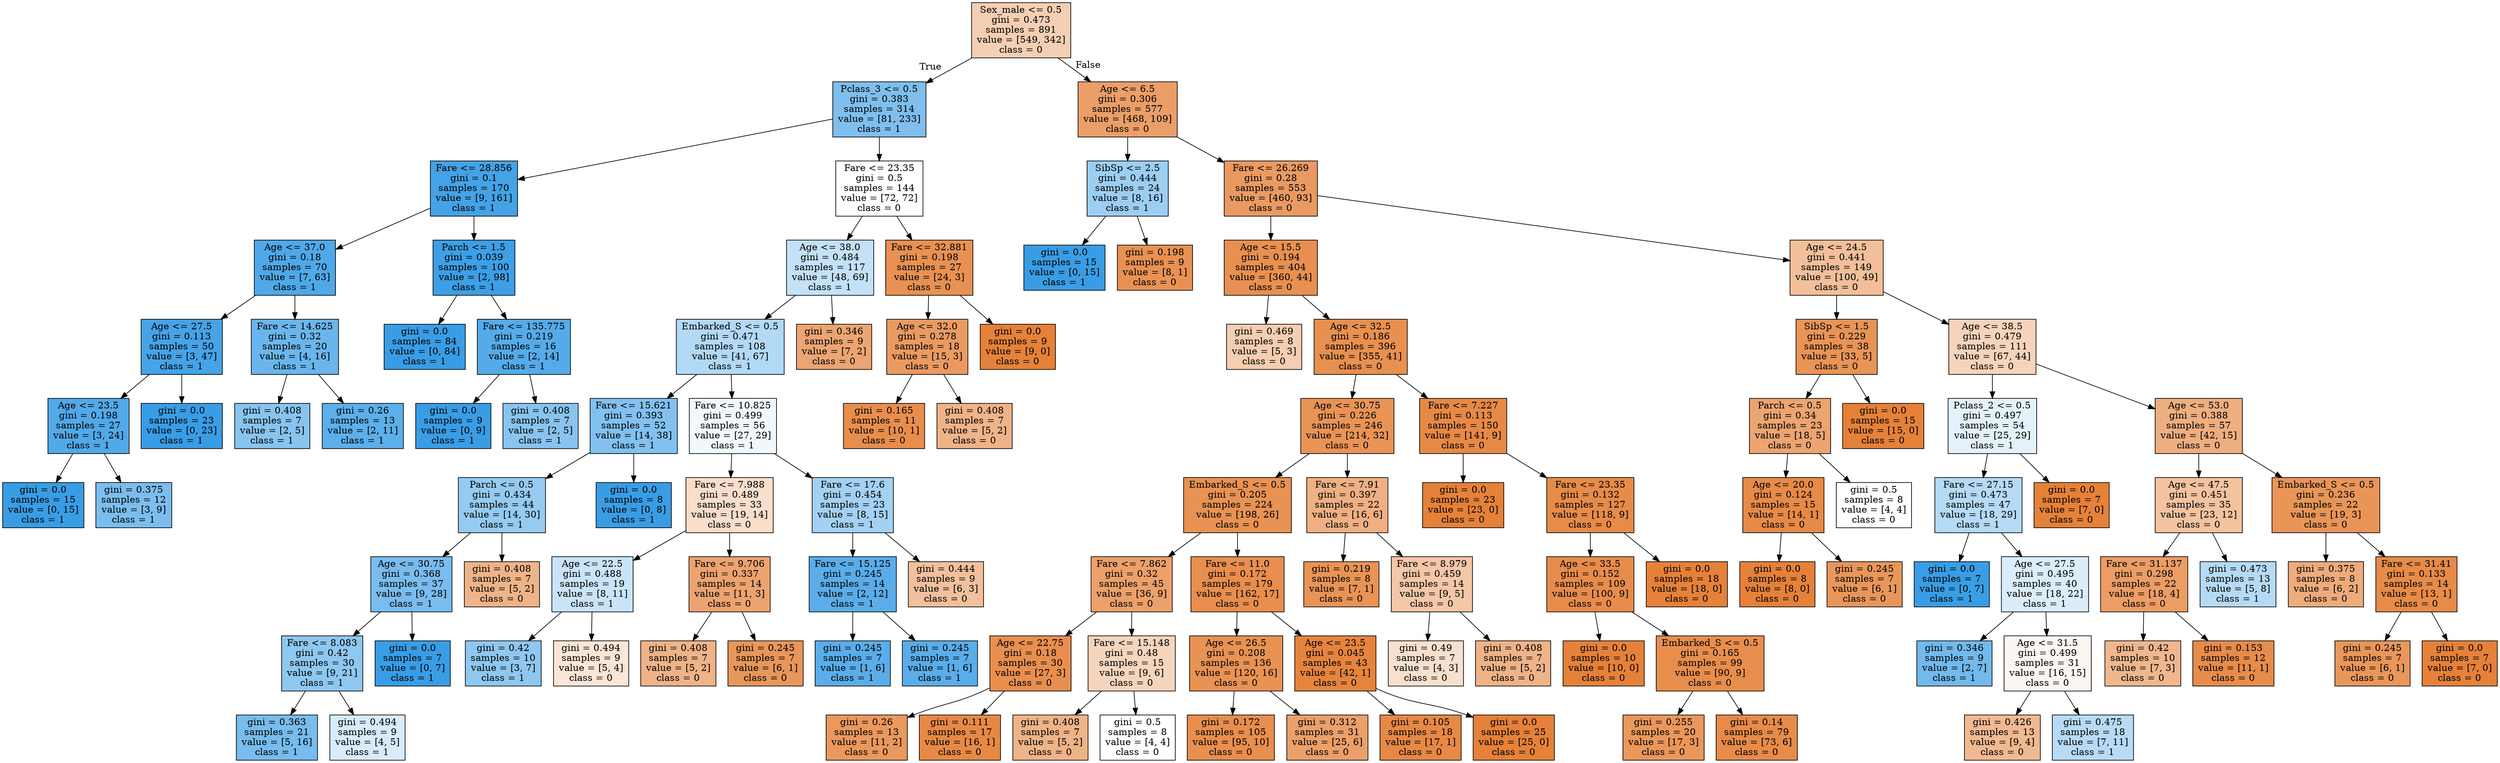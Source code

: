 digraph Tree {
node [shape=box, style="filled", color="black"] ;
0 [label="Sex_male <= 0.5\ngini = 0.473\nsamples = 891\nvalue = [549, 342]\nclass = 0", fillcolor="#f5cfb4"] ;
1 [label="Pclass_3 <= 0.5\ngini = 0.383\nsamples = 314\nvalue = [81, 233]\nclass = 1", fillcolor="#7ebfee"] ;
0 -> 1 [labeldistance=2.5, labelangle=45, headlabel="True"] ;
2 [label="Fare <= 28.856\ngini = 0.1\nsamples = 170\nvalue = [9, 161]\nclass = 1", fillcolor="#44a2e6"] ;
1 -> 2 ;
3 [label="Age <= 37.0\ngini = 0.18\nsamples = 70\nvalue = [7, 63]\nclass = 1", fillcolor="#4fa8e8"] ;
2 -> 3 ;
4 [label="Age <= 27.5\ngini = 0.113\nsamples = 50\nvalue = [3, 47]\nclass = 1", fillcolor="#46a3e7"] ;
3 -> 4 ;
5 [label="Age <= 23.5\ngini = 0.198\nsamples = 27\nvalue = [3, 24]\nclass = 1", fillcolor="#52a9e8"] ;
4 -> 5 ;
6 [label="gini = 0.0\nsamples = 15\nvalue = [0, 15]\nclass = 1", fillcolor="#399de5"] ;
5 -> 6 ;
7 [label="gini = 0.375\nsamples = 12\nvalue = [3, 9]\nclass = 1", fillcolor="#7bbeee"] ;
5 -> 7 ;
8 [label="gini = 0.0\nsamples = 23\nvalue = [0, 23]\nclass = 1", fillcolor="#399de5"] ;
4 -> 8 ;
9 [label="Fare <= 14.625\ngini = 0.32\nsamples = 20\nvalue = [4, 16]\nclass = 1", fillcolor="#6ab6ec"] ;
3 -> 9 ;
10 [label="gini = 0.408\nsamples = 7\nvalue = [2, 5]\nclass = 1", fillcolor="#88c4ef"] ;
9 -> 10 ;
11 [label="gini = 0.26\nsamples = 13\nvalue = [2, 11]\nclass = 1", fillcolor="#5dafea"] ;
9 -> 11 ;
12 [label="Parch <= 1.5\ngini = 0.039\nsamples = 100\nvalue = [2, 98]\nclass = 1", fillcolor="#3d9fe6"] ;
2 -> 12 ;
13 [label="gini = 0.0\nsamples = 84\nvalue = [0, 84]\nclass = 1", fillcolor="#399de5"] ;
12 -> 13 ;
14 [label="Fare <= 135.775\ngini = 0.219\nsamples = 16\nvalue = [2, 14]\nclass = 1", fillcolor="#55abe9"] ;
12 -> 14 ;
15 [label="gini = 0.0\nsamples = 9\nvalue = [0, 9]\nclass = 1", fillcolor="#399de5"] ;
14 -> 15 ;
16 [label="gini = 0.408\nsamples = 7\nvalue = [2, 5]\nclass = 1", fillcolor="#88c4ef"] ;
14 -> 16 ;
17 [label="Fare <= 23.35\ngini = 0.5\nsamples = 144\nvalue = [72, 72]\nclass = 0", fillcolor="#ffffff"] ;
1 -> 17 ;
18 [label="Age <= 38.0\ngini = 0.484\nsamples = 117\nvalue = [48, 69]\nclass = 1", fillcolor="#c3e1f7"] ;
17 -> 18 ;
19 [label="Embarked_S <= 0.5\ngini = 0.471\nsamples = 108\nvalue = [41, 67]\nclass = 1", fillcolor="#b2d9f5"] ;
18 -> 19 ;
20 [label="Fare <= 15.621\ngini = 0.393\nsamples = 52\nvalue = [14, 38]\nclass = 1", fillcolor="#82c1ef"] ;
19 -> 20 ;
21 [label="Parch <= 0.5\ngini = 0.434\nsamples = 44\nvalue = [14, 30]\nclass = 1", fillcolor="#95cbf1"] ;
20 -> 21 ;
22 [label="Age <= 30.75\ngini = 0.368\nsamples = 37\nvalue = [9, 28]\nclass = 1", fillcolor="#79bced"] ;
21 -> 22 ;
23 [label="Fare <= 8.083\ngini = 0.42\nsamples = 30\nvalue = [9, 21]\nclass = 1", fillcolor="#8ec7f0"] ;
22 -> 23 ;
24 [label="gini = 0.363\nsamples = 21\nvalue = [5, 16]\nclass = 1", fillcolor="#77bced"] ;
23 -> 24 ;
25 [label="gini = 0.494\nsamples = 9\nvalue = [4, 5]\nclass = 1", fillcolor="#d7ebfa"] ;
23 -> 25 ;
26 [label="gini = 0.0\nsamples = 7\nvalue = [0, 7]\nclass = 1", fillcolor="#399de5"] ;
22 -> 26 ;
27 [label="gini = 0.408\nsamples = 7\nvalue = [5, 2]\nclass = 0", fillcolor="#efb388"] ;
21 -> 27 ;
28 [label="gini = 0.0\nsamples = 8\nvalue = [0, 8]\nclass = 1", fillcolor="#399de5"] ;
20 -> 28 ;
29 [label="Fare <= 10.825\ngini = 0.499\nsamples = 56\nvalue = [27, 29]\nclass = 1", fillcolor="#f1f8fd"] ;
19 -> 29 ;
30 [label="Fare <= 7.988\ngini = 0.489\nsamples = 33\nvalue = [19, 14]\nclass = 0", fillcolor="#f8decb"] ;
29 -> 30 ;
31 [label="Age <= 22.5\ngini = 0.488\nsamples = 19\nvalue = [8, 11]\nclass = 1", fillcolor="#c9e4f8"] ;
30 -> 31 ;
32 [label="gini = 0.42\nsamples = 10\nvalue = [3, 7]\nclass = 1", fillcolor="#8ec7f0"] ;
31 -> 32 ;
33 [label="gini = 0.494\nsamples = 9\nvalue = [5, 4]\nclass = 0", fillcolor="#fae6d7"] ;
31 -> 33 ;
34 [label="Fare <= 9.706\ngini = 0.337\nsamples = 14\nvalue = [11, 3]\nclass = 0", fillcolor="#eca36f"] ;
30 -> 34 ;
35 [label="gini = 0.408\nsamples = 7\nvalue = [5, 2]\nclass = 0", fillcolor="#efb388"] ;
34 -> 35 ;
36 [label="gini = 0.245\nsamples = 7\nvalue = [6, 1]\nclass = 0", fillcolor="#e9965a"] ;
34 -> 36 ;
37 [label="Fare <= 17.6\ngini = 0.454\nsamples = 23\nvalue = [8, 15]\nclass = 1", fillcolor="#a3d1f3"] ;
29 -> 37 ;
38 [label="Fare <= 15.125\ngini = 0.245\nsamples = 14\nvalue = [2, 12]\nclass = 1", fillcolor="#5aade9"] ;
37 -> 38 ;
39 [label="gini = 0.245\nsamples = 7\nvalue = [1, 6]\nclass = 1", fillcolor="#5aade9"] ;
38 -> 39 ;
40 [label="gini = 0.245\nsamples = 7\nvalue = [1, 6]\nclass = 1", fillcolor="#5aade9"] ;
38 -> 40 ;
41 [label="gini = 0.444\nsamples = 9\nvalue = [6, 3]\nclass = 0", fillcolor="#f2c09c"] ;
37 -> 41 ;
42 [label="gini = 0.346\nsamples = 9\nvalue = [7, 2]\nclass = 0", fillcolor="#eca572"] ;
18 -> 42 ;
43 [label="Fare <= 32.881\ngini = 0.198\nsamples = 27\nvalue = [24, 3]\nclass = 0", fillcolor="#e89152"] ;
17 -> 43 ;
44 [label="Age <= 32.0\ngini = 0.278\nsamples = 18\nvalue = [15, 3]\nclass = 0", fillcolor="#ea9a61"] ;
43 -> 44 ;
45 [label="gini = 0.165\nsamples = 11\nvalue = [10, 1]\nclass = 0", fillcolor="#e88e4d"] ;
44 -> 45 ;
46 [label="gini = 0.408\nsamples = 7\nvalue = [5, 2]\nclass = 0", fillcolor="#efb388"] ;
44 -> 46 ;
47 [label="gini = 0.0\nsamples = 9\nvalue = [9, 0]\nclass = 0", fillcolor="#e58139"] ;
43 -> 47 ;
48 [label="Age <= 6.5\ngini = 0.306\nsamples = 577\nvalue = [468, 109]\nclass = 0", fillcolor="#eb9e67"] ;
0 -> 48 [labeldistance=2.5, labelangle=-45, headlabel="False"] ;
49 [label="SibSp <= 2.5\ngini = 0.444\nsamples = 24\nvalue = [8, 16]\nclass = 1", fillcolor="#9ccef2"] ;
48 -> 49 ;
50 [label="gini = 0.0\nsamples = 15\nvalue = [0, 15]\nclass = 1", fillcolor="#399de5"] ;
49 -> 50 ;
51 [label="gini = 0.198\nsamples = 9\nvalue = [8, 1]\nclass = 0", fillcolor="#e89152"] ;
49 -> 51 ;
52 [label="Fare <= 26.269\ngini = 0.28\nsamples = 553\nvalue = [460, 93]\nclass = 0", fillcolor="#ea9a61"] ;
48 -> 52 ;
53 [label="Age <= 15.5\ngini = 0.194\nsamples = 404\nvalue = [360, 44]\nclass = 0", fillcolor="#e89051"] ;
52 -> 53 ;
54 [label="gini = 0.469\nsamples = 8\nvalue = [5, 3]\nclass = 0", fillcolor="#f5cdb0"] ;
53 -> 54 ;
55 [label="Age <= 32.5\ngini = 0.186\nsamples = 396\nvalue = [355, 41]\nclass = 0", fillcolor="#e89050"] ;
53 -> 55 ;
56 [label="Age <= 30.75\ngini = 0.226\nsamples = 246\nvalue = [214, 32]\nclass = 0", fillcolor="#e99457"] ;
55 -> 56 ;
57 [label="Embarked_S <= 0.5\ngini = 0.205\nsamples = 224\nvalue = [198, 26]\nclass = 0", fillcolor="#e89253"] ;
56 -> 57 ;
58 [label="Fare <= 7.862\ngini = 0.32\nsamples = 45\nvalue = [36, 9]\nclass = 0", fillcolor="#eca06a"] ;
57 -> 58 ;
59 [label="Age <= 22.75\ngini = 0.18\nsamples = 30\nvalue = [27, 3]\nclass = 0", fillcolor="#e88f4f"] ;
58 -> 59 ;
60 [label="gini = 0.26\nsamples = 13\nvalue = [11, 2]\nclass = 0", fillcolor="#ea985d"] ;
59 -> 60 ;
61 [label="gini = 0.111\nsamples = 17\nvalue = [16, 1]\nclass = 0", fillcolor="#e78945"] ;
59 -> 61 ;
62 [label="Fare <= 15.148\ngini = 0.48\nsamples = 15\nvalue = [9, 6]\nclass = 0", fillcolor="#f6d5bd"] ;
58 -> 62 ;
63 [label="gini = 0.408\nsamples = 7\nvalue = [5, 2]\nclass = 0", fillcolor="#efb388"] ;
62 -> 63 ;
64 [label="gini = 0.5\nsamples = 8\nvalue = [4, 4]\nclass = 0", fillcolor="#ffffff"] ;
62 -> 64 ;
65 [label="Fare <= 11.0\ngini = 0.172\nsamples = 179\nvalue = [162, 17]\nclass = 0", fillcolor="#e88e4e"] ;
57 -> 65 ;
66 [label="Age <= 26.5\ngini = 0.208\nsamples = 136\nvalue = [120, 16]\nclass = 0", fillcolor="#e89253"] ;
65 -> 66 ;
67 [label="gini = 0.172\nsamples = 105\nvalue = [95, 10]\nclass = 0", fillcolor="#e88e4e"] ;
66 -> 67 ;
68 [label="gini = 0.312\nsamples = 31\nvalue = [25, 6]\nclass = 0", fillcolor="#eb9f69"] ;
66 -> 68 ;
69 [label="Age <= 23.5\ngini = 0.045\nsamples = 43\nvalue = [42, 1]\nclass = 0", fillcolor="#e6843e"] ;
65 -> 69 ;
70 [label="gini = 0.105\nsamples = 18\nvalue = [17, 1]\nclass = 0", fillcolor="#e78845"] ;
69 -> 70 ;
71 [label="gini = 0.0\nsamples = 25\nvalue = [25, 0]\nclass = 0", fillcolor="#e58139"] ;
69 -> 71 ;
72 [label="Fare <= 7.91\ngini = 0.397\nsamples = 22\nvalue = [16, 6]\nclass = 0", fillcolor="#efb083"] ;
56 -> 72 ;
73 [label="gini = 0.219\nsamples = 8\nvalue = [7, 1]\nclass = 0", fillcolor="#e99355"] ;
72 -> 73 ;
74 [label="Fare <= 8.979\ngini = 0.459\nsamples = 14\nvalue = [9, 5]\nclass = 0", fillcolor="#f3c7a7"] ;
72 -> 74 ;
75 [label="gini = 0.49\nsamples = 7\nvalue = [4, 3]\nclass = 0", fillcolor="#f8e0ce"] ;
74 -> 75 ;
76 [label="gini = 0.408\nsamples = 7\nvalue = [5, 2]\nclass = 0", fillcolor="#efb388"] ;
74 -> 76 ;
77 [label="Fare <= 7.227\ngini = 0.113\nsamples = 150\nvalue = [141, 9]\nclass = 0", fillcolor="#e78946"] ;
55 -> 77 ;
78 [label="gini = 0.0\nsamples = 23\nvalue = [23, 0]\nclass = 0", fillcolor="#e58139"] ;
77 -> 78 ;
79 [label="Fare <= 23.35\ngini = 0.132\nsamples = 127\nvalue = [118, 9]\nclass = 0", fillcolor="#e78b48"] ;
77 -> 79 ;
80 [label="Age <= 33.5\ngini = 0.152\nsamples = 109\nvalue = [100, 9]\nclass = 0", fillcolor="#e78c4b"] ;
79 -> 80 ;
81 [label="gini = 0.0\nsamples = 10\nvalue = [10, 0]\nclass = 0", fillcolor="#e58139"] ;
80 -> 81 ;
82 [label="Embarked_S <= 0.5\ngini = 0.165\nsamples = 99\nvalue = [90, 9]\nclass = 0", fillcolor="#e88e4d"] ;
80 -> 82 ;
83 [label="gini = 0.255\nsamples = 20\nvalue = [17, 3]\nclass = 0", fillcolor="#ea975c"] ;
82 -> 83 ;
84 [label="gini = 0.14\nsamples = 79\nvalue = [73, 6]\nclass = 0", fillcolor="#e78b49"] ;
82 -> 84 ;
85 [label="gini = 0.0\nsamples = 18\nvalue = [18, 0]\nclass = 0", fillcolor="#e58139"] ;
79 -> 85 ;
86 [label="Age <= 24.5\ngini = 0.441\nsamples = 149\nvalue = [100, 49]\nclass = 0", fillcolor="#f2bf9a"] ;
52 -> 86 ;
87 [label="SibSp <= 1.5\ngini = 0.229\nsamples = 38\nvalue = [33, 5]\nclass = 0", fillcolor="#e99457"] ;
86 -> 87 ;
88 [label="Parch <= 0.5\ngini = 0.34\nsamples = 23\nvalue = [18, 5]\nclass = 0", fillcolor="#eca470"] ;
87 -> 88 ;
89 [label="Age <= 20.0\ngini = 0.124\nsamples = 15\nvalue = [14, 1]\nclass = 0", fillcolor="#e78a47"] ;
88 -> 89 ;
90 [label="gini = 0.0\nsamples = 8\nvalue = [8, 0]\nclass = 0", fillcolor="#e58139"] ;
89 -> 90 ;
91 [label="gini = 0.245\nsamples = 7\nvalue = [6, 1]\nclass = 0", fillcolor="#e9965a"] ;
89 -> 91 ;
92 [label="gini = 0.5\nsamples = 8\nvalue = [4, 4]\nclass = 0", fillcolor="#ffffff"] ;
88 -> 92 ;
93 [label="gini = 0.0\nsamples = 15\nvalue = [15, 0]\nclass = 0", fillcolor="#e58139"] ;
87 -> 93 ;
94 [label="Age <= 38.5\ngini = 0.479\nsamples = 111\nvalue = [67, 44]\nclass = 0", fillcolor="#f6d4bb"] ;
86 -> 94 ;
95 [label="Pclass_2 <= 0.5\ngini = 0.497\nsamples = 54\nvalue = [25, 29]\nclass = 1", fillcolor="#e4f1fb"] ;
94 -> 95 ;
96 [label="Fare <= 27.15\ngini = 0.473\nsamples = 47\nvalue = [18, 29]\nclass = 1", fillcolor="#b4daf5"] ;
95 -> 96 ;
97 [label="gini = 0.0\nsamples = 7\nvalue = [0, 7]\nclass = 1", fillcolor="#399de5"] ;
96 -> 97 ;
98 [label="Age <= 27.5\ngini = 0.495\nsamples = 40\nvalue = [18, 22]\nclass = 1", fillcolor="#dbedfa"] ;
96 -> 98 ;
99 [label="gini = 0.346\nsamples = 9\nvalue = [2, 7]\nclass = 1", fillcolor="#72b9ec"] ;
98 -> 99 ;
100 [label="Age <= 31.5\ngini = 0.499\nsamples = 31\nvalue = [16, 15]\nclass = 0", fillcolor="#fdf7f3"] ;
98 -> 100 ;
101 [label="gini = 0.426\nsamples = 13\nvalue = [9, 4]\nclass = 0", fillcolor="#f1b991"] ;
100 -> 101 ;
102 [label="gini = 0.475\nsamples = 18\nvalue = [7, 11]\nclass = 1", fillcolor="#b7dbf6"] ;
100 -> 102 ;
103 [label="gini = 0.0\nsamples = 7\nvalue = [7, 0]\nclass = 0", fillcolor="#e58139"] ;
95 -> 103 ;
104 [label="Age <= 53.0\ngini = 0.388\nsamples = 57\nvalue = [42, 15]\nclass = 0", fillcolor="#eeae80"] ;
94 -> 104 ;
105 [label="Age <= 47.5\ngini = 0.451\nsamples = 35\nvalue = [23, 12]\nclass = 0", fillcolor="#f3c3a0"] ;
104 -> 105 ;
106 [label="Fare <= 31.137\ngini = 0.298\nsamples = 22\nvalue = [18, 4]\nclass = 0", fillcolor="#eb9d65"] ;
105 -> 106 ;
107 [label="gini = 0.42\nsamples = 10\nvalue = [7, 3]\nclass = 0", fillcolor="#f0b78e"] ;
106 -> 107 ;
108 [label="gini = 0.153\nsamples = 12\nvalue = [11, 1]\nclass = 0", fillcolor="#e78c4b"] ;
106 -> 108 ;
109 [label="gini = 0.473\nsamples = 13\nvalue = [5, 8]\nclass = 1", fillcolor="#b5daf5"] ;
105 -> 109 ;
110 [label="Embarked_S <= 0.5\ngini = 0.236\nsamples = 22\nvalue = [19, 3]\nclass = 0", fillcolor="#e99558"] ;
104 -> 110 ;
111 [label="gini = 0.375\nsamples = 8\nvalue = [6, 2]\nclass = 0", fillcolor="#eeab7b"] ;
110 -> 111 ;
112 [label="Fare <= 31.41\ngini = 0.133\nsamples = 14\nvalue = [13, 1]\nclass = 0", fillcolor="#e78b48"] ;
110 -> 112 ;
113 [label="gini = 0.245\nsamples = 7\nvalue = [6, 1]\nclass = 0", fillcolor="#e9965a"] ;
112 -> 113 ;
114 [label="gini = 0.0\nsamples = 7\nvalue = [7, 0]\nclass = 0", fillcolor="#e58139"] ;
112 -> 114 ;
}